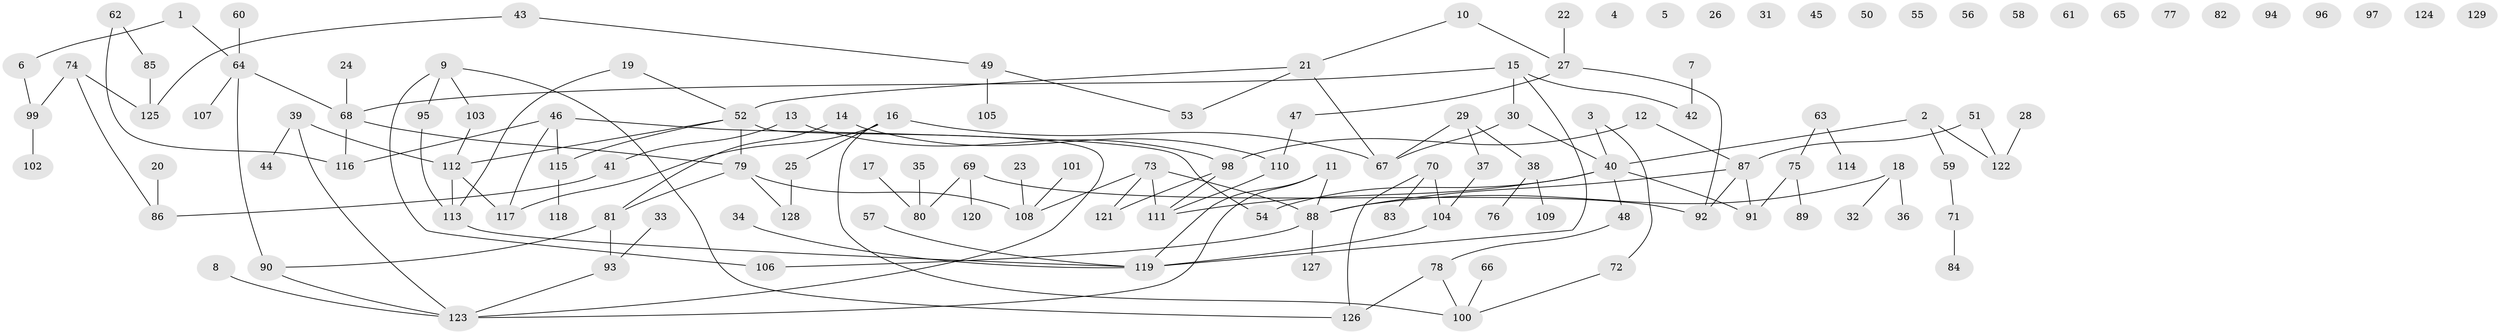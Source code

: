 // Generated by graph-tools (version 1.1) at 2025/13/03/09/25 04:13:00]
// undirected, 129 vertices, 142 edges
graph export_dot {
graph [start="1"]
  node [color=gray90,style=filled];
  1;
  2;
  3;
  4;
  5;
  6;
  7;
  8;
  9;
  10;
  11;
  12;
  13;
  14;
  15;
  16;
  17;
  18;
  19;
  20;
  21;
  22;
  23;
  24;
  25;
  26;
  27;
  28;
  29;
  30;
  31;
  32;
  33;
  34;
  35;
  36;
  37;
  38;
  39;
  40;
  41;
  42;
  43;
  44;
  45;
  46;
  47;
  48;
  49;
  50;
  51;
  52;
  53;
  54;
  55;
  56;
  57;
  58;
  59;
  60;
  61;
  62;
  63;
  64;
  65;
  66;
  67;
  68;
  69;
  70;
  71;
  72;
  73;
  74;
  75;
  76;
  77;
  78;
  79;
  80;
  81;
  82;
  83;
  84;
  85;
  86;
  87;
  88;
  89;
  90;
  91;
  92;
  93;
  94;
  95;
  96;
  97;
  98;
  99;
  100;
  101;
  102;
  103;
  104;
  105;
  106;
  107;
  108;
  109;
  110;
  111;
  112;
  113;
  114;
  115;
  116;
  117;
  118;
  119;
  120;
  121;
  122;
  123;
  124;
  125;
  126;
  127;
  128;
  129;
  1 -- 6;
  1 -- 64;
  2 -- 40;
  2 -- 59;
  2 -- 122;
  3 -- 40;
  3 -- 72;
  6 -- 99;
  7 -- 42;
  8 -- 123;
  9 -- 95;
  9 -- 103;
  9 -- 106;
  9 -- 126;
  10 -- 21;
  10 -- 27;
  11 -- 88;
  11 -- 119;
  11 -- 123;
  12 -- 87;
  12 -- 98;
  13 -- 41;
  13 -- 98;
  14 -- 81;
  14 -- 110;
  15 -- 30;
  15 -- 42;
  15 -- 68;
  15 -- 119;
  16 -- 25;
  16 -- 67;
  16 -- 100;
  16 -- 117;
  17 -- 80;
  18 -- 32;
  18 -- 36;
  18 -- 88;
  19 -- 52;
  19 -- 113;
  20 -- 86;
  21 -- 52;
  21 -- 53;
  21 -- 67;
  22 -- 27;
  23 -- 108;
  24 -- 68;
  25 -- 128;
  27 -- 47;
  27 -- 92;
  28 -- 122;
  29 -- 37;
  29 -- 38;
  29 -- 67;
  30 -- 40;
  30 -- 67;
  33 -- 93;
  34 -- 119;
  35 -- 80;
  37 -- 104;
  38 -- 76;
  38 -- 109;
  39 -- 44;
  39 -- 112;
  39 -- 123;
  40 -- 48;
  40 -- 54;
  40 -- 91;
  40 -- 111;
  41 -- 86;
  43 -- 49;
  43 -- 125;
  46 -- 54;
  46 -- 115;
  46 -- 116;
  46 -- 117;
  47 -- 110;
  48 -- 78;
  49 -- 53;
  49 -- 105;
  51 -- 87;
  51 -- 122;
  52 -- 79;
  52 -- 112;
  52 -- 115;
  52 -- 123;
  57 -- 119;
  59 -- 71;
  60 -- 64;
  62 -- 85;
  62 -- 116;
  63 -- 75;
  63 -- 114;
  64 -- 68;
  64 -- 90;
  64 -- 107;
  66 -- 100;
  68 -- 79;
  68 -- 116;
  69 -- 80;
  69 -- 92;
  69 -- 120;
  70 -- 83;
  70 -- 104;
  70 -- 126;
  71 -- 84;
  72 -- 100;
  73 -- 88;
  73 -- 108;
  73 -- 111;
  73 -- 121;
  74 -- 86;
  74 -- 99;
  74 -- 125;
  75 -- 89;
  75 -- 91;
  78 -- 100;
  78 -- 126;
  79 -- 81;
  79 -- 108;
  79 -- 128;
  81 -- 90;
  81 -- 93;
  85 -- 125;
  87 -- 88;
  87 -- 91;
  87 -- 92;
  88 -- 106;
  88 -- 127;
  90 -- 123;
  93 -- 123;
  95 -- 113;
  98 -- 111;
  98 -- 121;
  99 -- 102;
  101 -- 108;
  103 -- 112;
  104 -- 119;
  110 -- 111;
  112 -- 113;
  112 -- 117;
  113 -- 119;
  115 -- 118;
}
